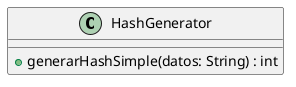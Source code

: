 @startuml HashGenerator

class HashGenerator {
  +generarHashSimple(datos: String) : int
}

@enduml
